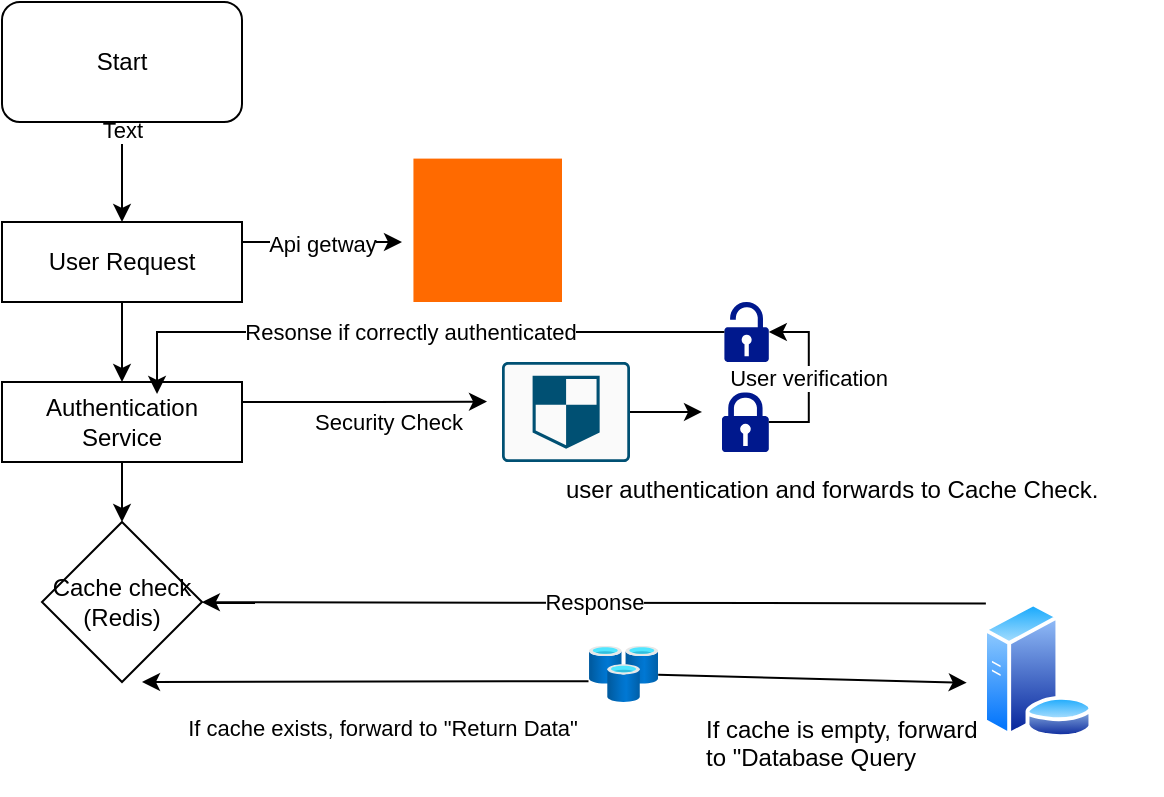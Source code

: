 <mxfile version="24.8.6">
  <diagram name="Page-1" id="NSkr-0MH1a92ph08aOkb">
    <mxGraphModel dx="1053" dy="605" grid="1" gridSize="10" guides="1" tooltips="1" connect="1" arrows="1" fold="1" page="1" pageScale="1" pageWidth="850" pageHeight="1100" math="0" shadow="0">
      <root>
        <mxCell id="0" />
        <mxCell id="1" parent="0" />
        <mxCell id="tAavckfGXjIbUh-tXYNV-10" value="" style="edgeStyle=orthogonalEdgeStyle;rounded=0;orthogonalLoop=1;jettySize=auto;html=1;" edge="1" parent="1" source="tAavckfGXjIbUh-tXYNV-1">
          <mxGeometry relative="1" as="geometry">
            <mxPoint x="230" y="120" as="targetPoint" />
          </mxGeometry>
        </mxCell>
        <mxCell id="tAavckfGXjIbUh-tXYNV-12" value="Text" style="edgeLabel;html=1;align=center;verticalAlign=middle;resizable=0;points=[];" vertex="1" connectable="0" parent="tAavckfGXjIbUh-tXYNV-10">
          <mxGeometry x="0.823" y="-1" relative="1" as="geometry">
            <mxPoint x="1" y="-42" as="offset" />
          </mxGeometry>
        </mxCell>
        <mxCell id="tAavckfGXjIbUh-tXYNV-1" value="Start" style="rounded=1;whiteSpace=wrap;html=1;" vertex="1" parent="1">
          <mxGeometry x="170" y="10" width="120" height="60" as="geometry" />
        </mxCell>
        <mxCell id="tAavckfGXjIbUh-tXYNV-18" value="" style="edgeStyle=orthogonalEdgeStyle;rounded=0;orthogonalLoop=1;jettySize=auto;html=1;" edge="1" parent="1" source="tAavckfGXjIbUh-tXYNV-11" target="tAavckfGXjIbUh-tXYNV-17">
          <mxGeometry relative="1" as="geometry" />
        </mxCell>
        <mxCell id="tAavckfGXjIbUh-tXYNV-59" value="Api getway" style="edgeStyle=orthogonalEdgeStyle;rounded=0;orthogonalLoop=1;jettySize=auto;html=1;exitX=1;exitY=0.25;exitDx=0;exitDy=0;" edge="1" parent="1" source="tAavckfGXjIbUh-tXYNV-11">
          <mxGeometry relative="1" as="geometry">
            <mxPoint x="370" y="130" as="targetPoint" />
          </mxGeometry>
        </mxCell>
        <mxCell id="tAavckfGXjIbUh-tXYNV-11" value="User Request" style="rounded=0;whiteSpace=wrap;html=1;" vertex="1" parent="1">
          <mxGeometry x="170" y="120" width="120" height="40" as="geometry" />
        </mxCell>
        <mxCell id="tAavckfGXjIbUh-tXYNV-36" value="" style="edgeStyle=orthogonalEdgeStyle;rounded=0;orthogonalLoop=1;jettySize=auto;html=1;" edge="1" parent="1" source="tAavckfGXjIbUh-tXYNV-17" target="tAavckfGXjIbUh-tXYNV-35">
          <mxGeometry relative="1" as="geometry" />
        </mxCell>
        <mxCell id="tAavckfGXjIbUh-tXYNV-17" value="Authentication Service" style="rounded=0;whiteSpace=wrap;html=1;" vertex="1" parent="1">
          <mxGeometry x="170" y="200" width="120" height="40" as="geometry" />
        </mxCell>
        <mxCell id="tAavckfGXjIbUh-tXYNV-22" value="" style="sketch=0;points=[[0.015,0.015,0],[0.985,0.015,0],[0.985,0.985,0],[0.015,0.985,0],[0.25,0,0],[0.5,0,0],[0.75,0,0],[1,0.25,0],[1,0.5,0],[1,0.75,0],[0.75,1,0],[0.5,1,0],[0.25,1,0],[0,0.75,0],[0,0.5,0],[0,0.25,0]];verticalLabelPosition=bottom;html=1;verticalAlign=top;aspect=fixed;align=center;pointerEvents=1;shape=mxgraph.cisco19.rect;prIcon=shield;fillColor=#FAFAFA;strokeColor=#005073;" vertex="1" parent="1">
          <mxGeometry x="420" y="190" width="64" height="50" as="geometry" />
        </mxCell>
        <mxCell id="tAavckfGXjIbUh-tXYNV-23" value="Security Check" style="edgeStyle=orthogonalEdgeStyle;rounded=0;orthogonalLoop=1;jettySize=auto;html=1;exitX=1;exitY=0.25;exitDx=0;exitDy=0;entryX=-0.117;entryY=0.396;entryDx=0;entryDy=0;entryPerimeter=0;" edge="1" parent="1" source="tAavckfGXjIbUh-tXYNV-17" target="tAavckfGXjIbUh-tXYNV-22">
          <mxGeometry x="0.205" y="-10" relative="1" as="geometry">
            <mxPoint x="-1" as="offset" />
          </mxGeometry>
        </mxCell>
        <mxCell id="tAavckfGXjIbUh-tXYNV-24" value="" style="sketch=0;aspect=fixed;pointerEvents=1;shadow=0;dashed=0;html=1;strokeColor=none;labelPosition=center;verticalLabelPosition=bottom;verticalAlign=top;align=center;fillColor=#00188D;shape=mxgraph.mscae.enterprise.lock_unlocked" vertex="1" parent="1">
          <mxGeometry x="531.2" y="160" width="22.2" height="30" as="geometry" />
        </mxCell>
        <mxCell id="tAavckfGXjIbUh-tXYNV-25" value="" style="sketch=0;aspect=fixed;pointerEvents=1;shadow=0;dashed=0;html=1;strokeColor=none;labelPosition=center;verticalLabelPosition=bottom;verticalAlign=top;align=center;fillColor=#00188D;shape=mxgraph.mscae.enterprise.lock" vertex="1" parent="1">
          <mxGeometry x="530" y="205" width="23.4" height="30" as="geometry" />
        </mxCell>
        <mxCell id="tAavckfGXjIbUh-tXYNV-27" value="user authentication and forwards to Cache Check." style="text;whiteSpace=wrap;html=1;" vertex="1" parent="1">
          <mxGeometry x="450" y="240" width="300" height="20" as="geometry" />
        </mxCell>
        <mxCell id="tAavckfGXjIbUh-tXYNV-28" style="edgeStyle=orthogonalEdgeStyle;rounded=0;orthogonalLoop=1;jettySize=auto;html=1;exitX=1;exitY=0.5;exitDx=0;exitDy=0;exitPerimeter=0;entryX=-0.427;entryY=0.333;entryDx=0;entryDy=0;entryPerimeter=0;" edge="1" parent="1" source="tAavckfGXjIbUh-tXYNV-22" target="tAavckfGXjIbUh-tXYNV-25">
          <mxGeometry relative="1" as="geometry" />
        </mxCell>
        <mxCell id="tAavckfGXjIbUh-tXYNV-31" value="Resonse if correctly authenticated" style="edgeStyle=orthogonalEdgeStyle;rounded=0;orthogonalLoop=1;jettySize=auto;html=1;exitX=0;exitY=0.5;exitDx=0;exitDy=0;exitPerimeter=0;entryX=0.646;entryY=0.149;entryDx=0;entryDy=0;entryPerimeter=0;" edge="1" parent="1" source="tAavckfGXjIbUh-tXYNV-24" target="tAavckfGXjIbUh-tXYNV-17">
          <mxGeometry relative="1" as="geometry" />
        </mxCell>
        <mxCell id="tAavckfGXjIbUh-tXYNV-32" value="User verification" style="edgeStyle=orthogonalEdgeStyle;rounded=0;orthogonalLoop=1;jettySize=auto;html=1;exitX=1;exitY=0.5;exitDx=0;exitDy=0;exitPerimeter=0;entryX=1;entryY=0.5;entryDx=0;entryDy=0;entryPerimeter=0;" edge="1" parent="1" source="tAavckfGXjIbUh-tXYNV-25" target="tAavckfGXjIbUh-tXYNV-24">
          <mxGeometry relative="1" as="geometry" />
        </mxCell>
        <mxCell id="tAavckfGXjIbUh-tXYNV-35" value="Cache check (Redis)" style="rhombus;whiteSpace=wrap;html=1;rounded=0;" vertex="1" parent="1">
          <mxGeometry x="190" y="270" width="80" height="80" as="geometry" />
        </mxCell>
        <mxCell id="tAavckfGXjIbUh-tXYNV-42" value="&#xa;If cache exists, forward to &quot;Return Data&quot;&#xa;&#xa;" style="endArrow=classic;html=1;rounded=0;exitX=-0.006;exitY=0.63;exitDx=0;exitDy=0;exitPerimeter=0;" edge="1" parent="1" source="tAavckfGXjIbUh-tXYNV-38">
          <mxGeometry x="-0.074" y="30" width="50" height="50" relative="1" as="geometry">
            <mxPoint x="269" y="322.47" as="sourcePoint" />
            <mxPoint x="240" y="350" as="targetPoint" />
            <mxPoint as="offset" />
          </mxGeometry>
        </mxCell>
        <mxCell id="tAavckfGXjIbUh-tXYNV-44" value="" style="image;aspect=fixed;perimeter=ellipsePerimeter;html=1;align=center;shadow=0;dashed=0;spacingTop=3;image=img/lib/active_directory/database_server.svg;" vertex="1" parent="1">
          <mxGeometry x="660" y="310" width="55.74" height="67.97" as="geometry" />
        </mxCell>
        <mxCell id="tAavckfGXjIbUh-tXYNV-45" value="" style="edgeStyle=none;orthogonalLoop=1;jettySize=auto;html=1;rounded=0;entryX=-0.137;entryY=0.594;entryDx=0;entryDy=0;entryPerimeter=0;" edge="1" parent="1" source="tAavckfGXjIbUh-tXYNV-38" target="tAavckfGXjIbUh-tXYNV-44">
          <mxGeometry width="100" relative="1" as="geometry">
            <mxPoint x="470" y="320" as="sourcePoint" />
            <mxPoint x="710" y="330" as="targetPoint" />
            <Array as="points" />
          </mxGeometry>
        </mxCell>
        <mxCell id="tAavckfGXjIbUh-tXYNV-46" value="If cache is empty, forward to &quot;Database Query" style="text;whiteSpace=wrap;html=1;" vertex="1" parent="1">
          <mxGeometry x="520" y="360" width="140" height="40" as="geometry" />
        </mxCell>
        <mxCell id="tAavckfGXjIbUh-tXYNV-38" value="" style="image;aspect=fixed;html=1;points=[];align=center;fontSize=12;image=img/lib/azure2/databases/Cache_Redis.svg;" vertex="1" parent="1">
          <mxGeometry x="463.46" y="331.88" width="34.61" height="28.12" as="geometry" />
        </mxCell>
        <mxCell id="tAavckfGXjIbUh-tXYNV-53" value="Response" style="edgeStyle=none;orthogonalLoop=1;jettySize=auto;html=1;rounded=0;exitX=0.035;exitY=0.011;exitDx=0;exitDy=0;exitPerimeter=0;" edge="1" parent="1" source="tAavckfGXjIbUh-tXYNV-44" target="tAavckfGXjIbUh-tXYNV-35">
          <mxGeometry width="100" relative="1" as="geometry">
            <mxPoint x="650" y="320" as="sourcePoint" />
            <mxPoint x="650" y="290" as="targetPoint" />
            <Array as="points" />
          </mxGeometry>
        </mxCell>
        <mxCell id="tAavckfGXjIbUh-tXYNV-56" value="" style="points=[];aspect=fixed;html=1;align=center;shadow=0;dashed=0;fillColor=#FF6A00;strokeColor=none;shape=mxgraph.alibaba_cloud.apigateway;" vertex="1" parent="1">
          <mxGeometry x="375.72" y="88.3" width="74.28" height="71.7" as="geometry" />
        </mxCell>
      </root>
    </mxGraphModel>
  </diagram>
</mxfile>
